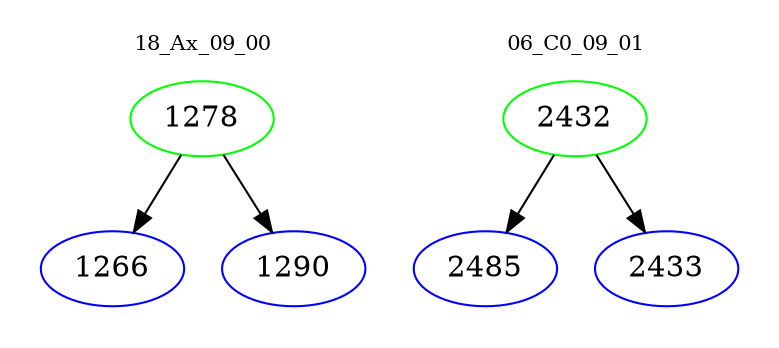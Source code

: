 digraph{
subgraph cluster_0 {
color = white
label = "18_Ax_09_00";
fontsize=10;
T0_1278 [label="1278", color="green"]
T0_1278 -> T0_1266 [color="black"]
T0_1266 [label="1266", color="blue"]
T0_1278 -> T0_1290 [color="black"]
T0_1290 [label="1290", color="blue"]
}
subgraph cluster_1 {
color = white
label = "06_C0_09_01";
fontsize=10;
T1_2432 [label="2432", color="green"]
T1_2432 -> T1_2485 [color="black"]
T1_2485 [label="2485", color="blue"]
T1_2432 -> T1_2433 [color="black"]
T1_2433 [label="2433", color="blue"]
}
}
